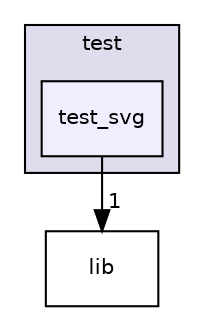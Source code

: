 digraph "test/test_svg" {
  compound=true
  node [ fontsize="10", fontname="Helvetica"];
  edge [ labelfontsize="10", labelfontname="Helvetica"];
  subgraph clusterdir_13e138d54eb8818da29c3992edef070a {
    graph [ bgcolor="#ddddee", pencolor="black", label="test" fontname="Helvetica", fontsize="10", URL="dir_13e138d54eb8818da29c3992edef070a.html"]
  dir_6fbb7c0568e9f0e6ac109019026bcc62 [shape=box, label="test_svg", style="filled", fillcolor="#eeeeff", pencolor="black", URL="dir_6fbb7c0568e9f0e6ac109019026bcc62.html"];
  }
  dir_97aefd0d527b934f1d99a682da8fe6a9 [shape=box label="lib" URL="dir_97aefd0d527b934f1d99a682da8fe6a9.html"];
  dir_6fbb7c0568e9f0e6ac109019026bcc62->dir_97aefd0d527b934f1d99a682da8fe6a9 [headlabel="1", labeldistance=1.5 headhref="dir_000015_000003.html"];
}
